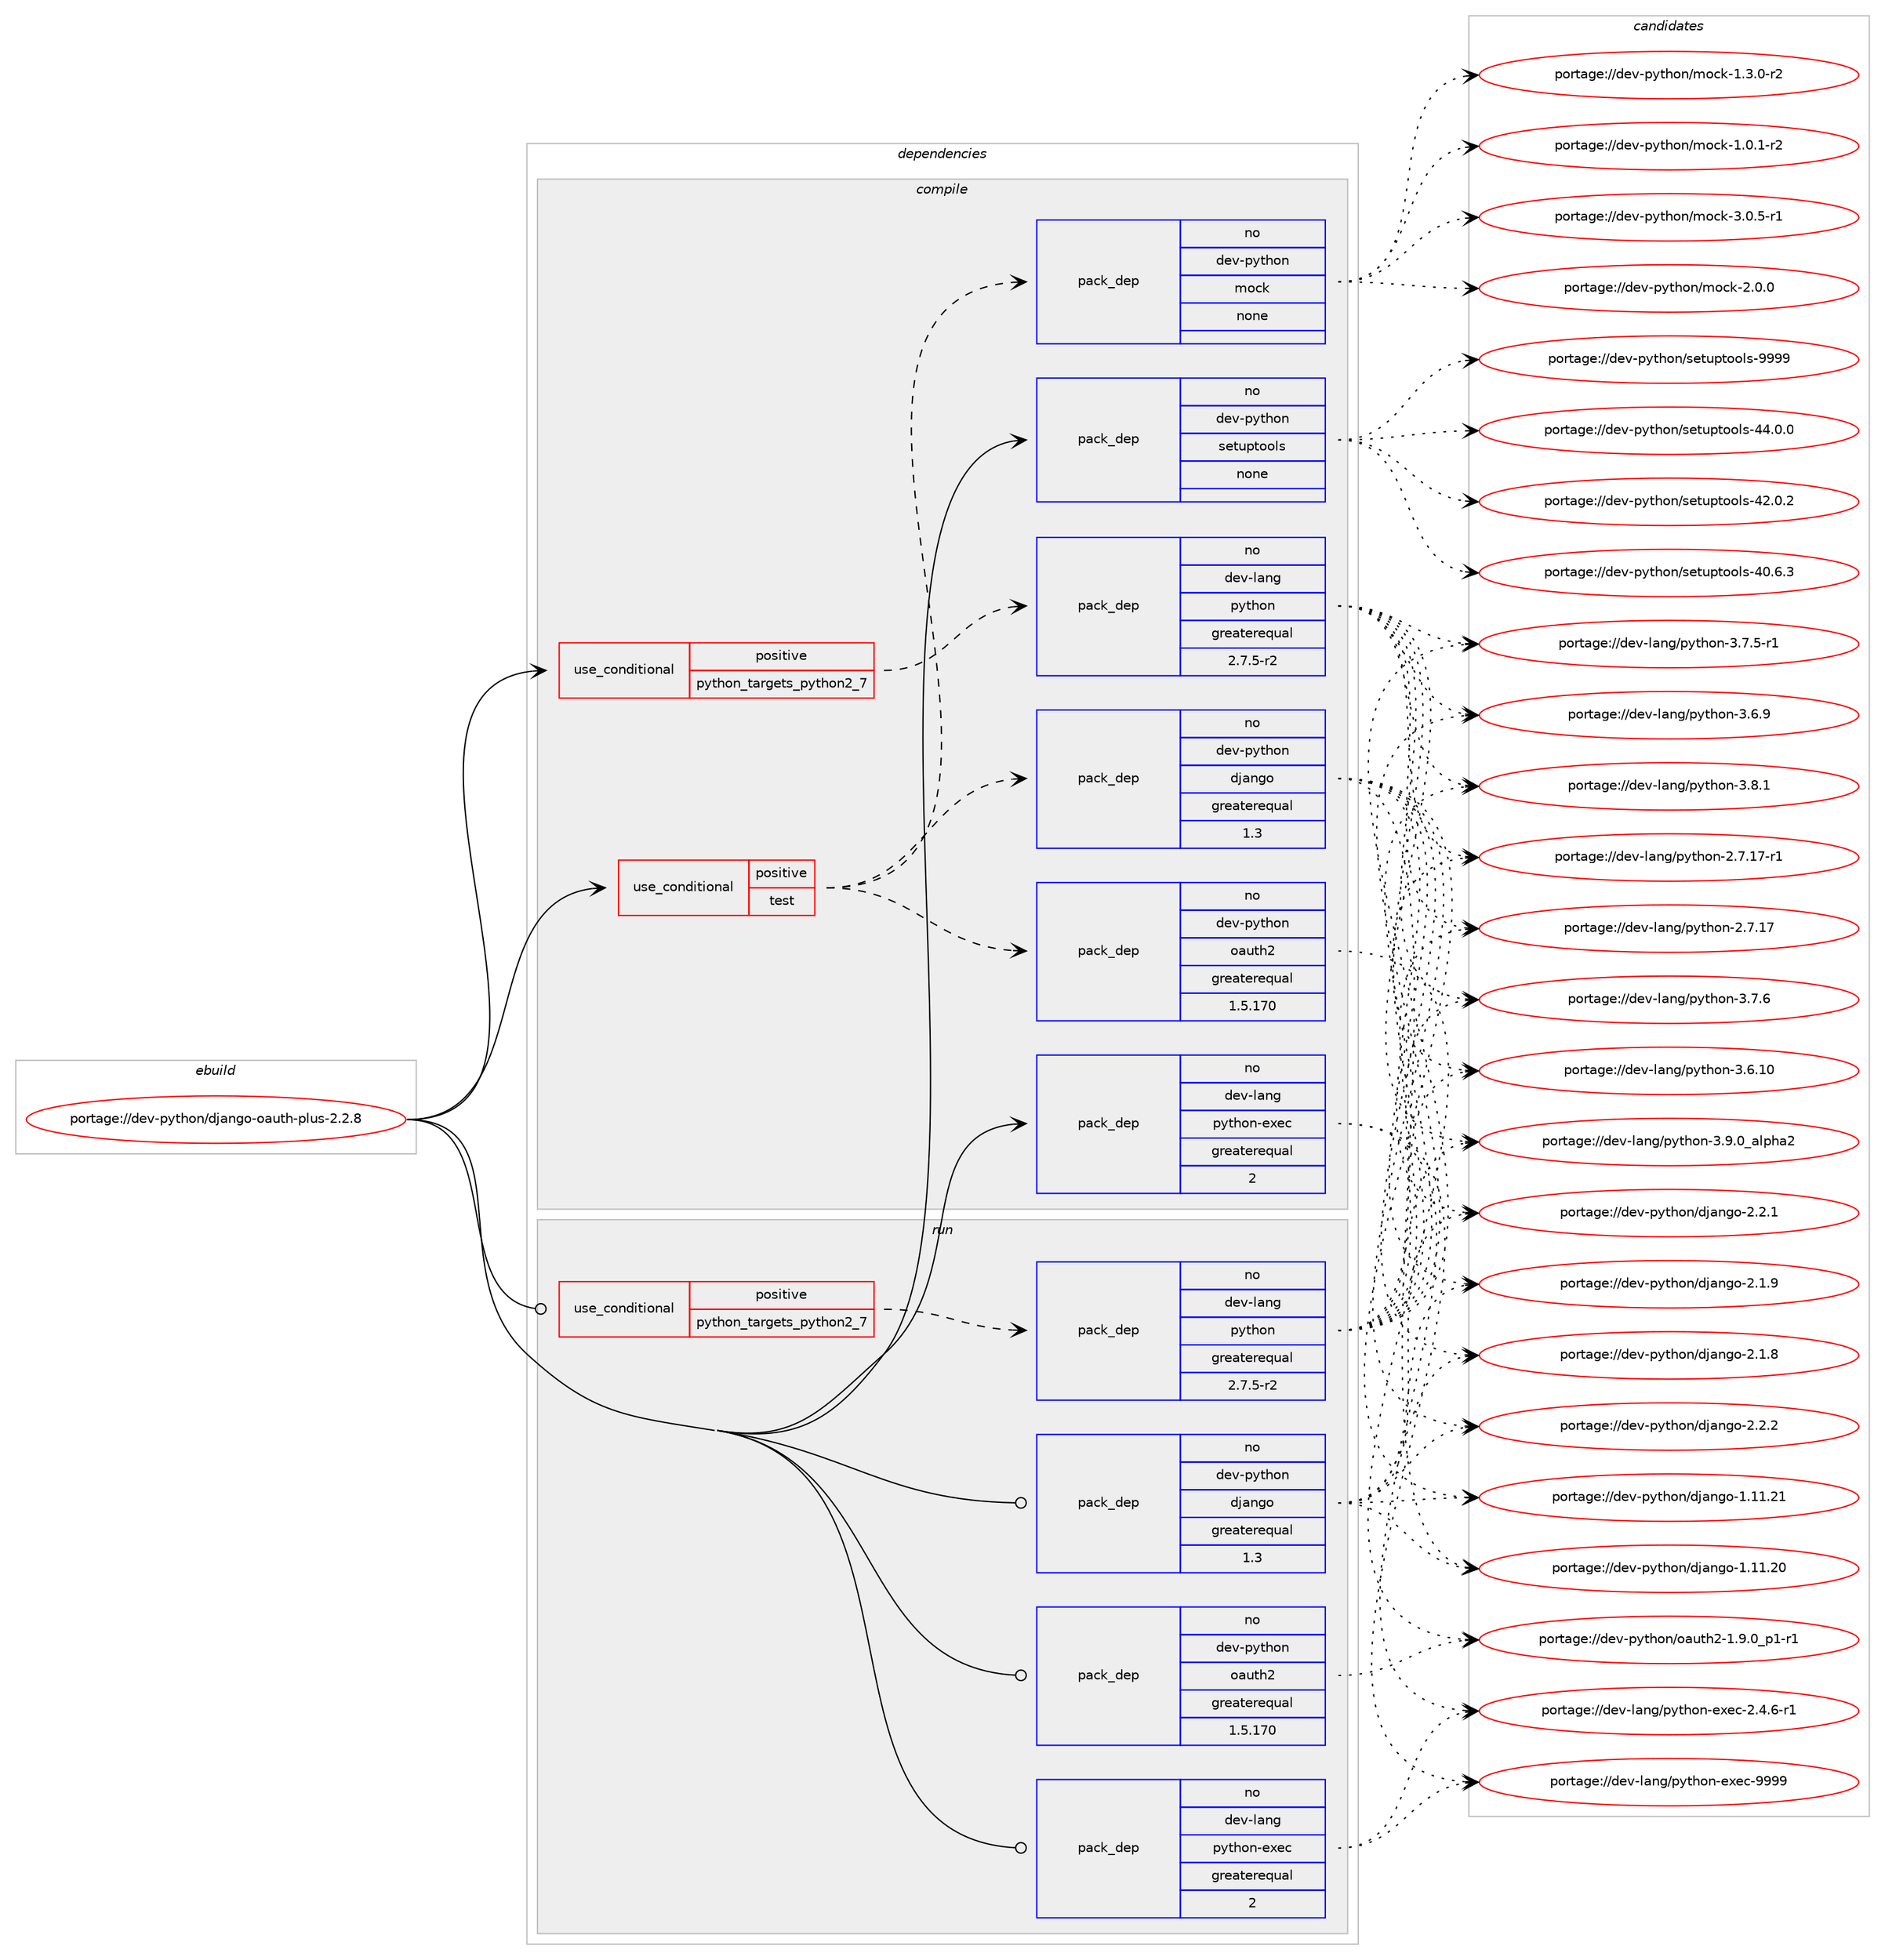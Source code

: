 digraph prolog {

# *************
# Graph options
# *************

newrank=true;
concentrate=true;
compound=true;
graph [rankdir=LR,fontname=Helvetica,fontsize=10,ranksep=1.5];#, ranksep=2.5, nodesep=0.2];
edge  [arrowhead=vee];
node  [fontname=Helvetica,fontsize=10];

# **********
# The ebuild
# **********

subgraph cluster_leftcol {
color=gray;
rank=same;
label=<<i>ebuild</i>>;
id [label="portage://dev-python/django-oauth-plus-2.2.8", color=red, width=4, href="../dev-python/django-oauth-plus-2.2.8.svg"];
}

# ****************
# The dependencies
# ****************

subgraph cluster_midcol {
color=gray;
label=<<i>dependencies</i>>;
subgraph cluster_compile {
fillcolor="#eeeeee";
style=filled;
label=<<i>compile</i>>;
subgraph cond116784 {
dependency463996 [label=<<TABLE BORDER="0" CELLBORDER="1" CELLSPACING="0" CELLPADDING="4"><TR><TD ROWSPAN="3" CELLPADDING="10">use_conditional</TD></TR><TR><TD>positive</TD></TR><TR><TD>python_targets_python2_7</TD></TR></TABLE>>, shape=none, color=red];
subgraph pack342219 {
dependency463997 [label=<<TABLE BORDER="0" CELLBORDER="1" CELLSPACING="0" CELLPADDING="4" WIDTH="220"><TR><TD ROWSPAN="6" CELLPADDING="30">pack_dep</TD></TR><TR><TD WIDTH="110">no</TD></TR><TR><TD>dev-lang</TD></TR><TR><TD>python</TD></TR><TR><TD>greaterequal</TD></TR><TR><TD>2.7.5-r2</TD></TR></TABLE>>, shape=none, color=blue];
}
dependency463996:e -> dependency463997:w [weight=20,style="dashed",arrowhead="vee"];
}
id:e -> dependency463996:w [weight=20,style="solid",arrowhead="vee"];
subgraph cond116785 {
dependency463998 [label=<<TABLE BORDER="0" CELLBORDER="1" CELLSPACING="0" CELLPADDING="4"><TR><TD ROWSPAN="3" CELLPADDING="10">use_conditional</TD></TR><TR><TD>positive</TD></TR><TR><TD>test</TD></TR></TABLE>>, shape=none, color=red];
subgraph pack342220 {
dependency463999 [label=<<TABLE BORDER="0" CELLBORDER="1" CELLSPACING="0" CELLPADDING="4" WIDTH="220"><TR><TD ROWSPAN="6" CELLPADDING="30">pack_dep</TD></TR><TR><TD WIDTH="110">no</TD></TR><TR><TD>dev-python</TD></TR><TR><TD>django</TD></TR><TR><TD>greaterequal</TD></TR><TR><TD>1.3</TD></TR></TABLE>>, shape=none, color=blue];
}
dependency463998:e -> dependency463999:w [weight=20,style="dashed",arrowhead="vee"];
subgraph pack342221 {
dependency464000 [label=<<TABLE BORDER="0" CELLBORDER="1" CELLSPACING="0" CELLPADDING="4" WIDTH="220"><TR><TD ROWSPAN="6" CELLPADDING="30">pack_dep</TD></TR><TR><TD WIDTH="110">no</TD></TR><TR><TD>dev-python</TD></TR><TR><TD>oauth2</TD></TR><TR><TD>greaterequal</TD></TR><TR><TD>1.5.170</TD></TR></TABLE>>, shape=none, color=blue];
}
dependency463998:e -> dependency464000:w [weight=20,style="dashed",arrowhead="vee"];
subgraph pack342222 {
dependency464001 [label=<<TABLE BORDER="0" CELLBORDER="1" CELLSPACING="0" CELLPADDING="4" WIDTH="220"><TR><TD ROWSPAN="6" CELLPADDING="30">pack_dep</TD></TR><TR><TD WIDTH="110">no</TD></TR><TR><TD>dev-python</TD></TR><TR><TD>mock</TD></TR><TR><TD>none</TD></TR><TR><TD></TD></TR></TABLE>>, shape=none, color=blue];
}
dependency463998:e -> dependency464001:w [weight=20,style="dashed",arrowhead="vee"];
}
id:e -> dependency463998:w [weight=20,style="solid",arrowhead="vee"];
subgraph pack342223 {
dependency464002 [label=<<TABLE BORDER="0" CELLBORDER="1" CELLSPACING="0" CELLPADDING="4" WIDTH="220"><TR><TD ROWSPAN="6" CELLPADDING="30">pack_dep</TD></TR><TR><TD WIDTH="110">no</TD></TR><TR><TD>dev-lang</TD></TR><TR><TD>python-exec</TD></TR><TR><TD>greaterequal</TD></TR><TR><TD>2</TD></TR></TABLE>>, shape=none, color=blue];
}
id:e -> dependency464002:w [weight=20,style="solid",arrowhead="vee"];
subgraph pack342224 {
dependency464003 [label=<<TABLE BORDER="0" CELLBORDER="1" CELLSPACING="0" CELLPADDING="4" WIDTH="220"><TR><TD ROWSPAN="6" CELLPADDING="30">pack_dep</TD></TR><TR><TD WIDTH="110">no</TD></TR><TR><TD>dev-python</TD></TR><TR><TD>setuptools</TD></TR><TR><TD>none</TD></TR><TR><TD></TD></TR></TABLE>>, shape=none, color=blue];
}
id:e -> dependency464003:w [weight=20,style="solid",arrowhead="vee"];
}
subgraph cluster_compileandrun {
fillcolor="#eeeeee";
style=filled;
label=<<i>compile and run</i>>;
}
subgraph cluster_run {
fillcolor="#eeeeee";
style=filled;
label=<<i>run</i>>;
subgraph cond116786 {
dependency464004 [label=<<TABLE BORDER="0" CELLBORDER="1" CELLSPACING="0" CELLPADDING="4"><TR><TD ROWSPAN="3" CELLPADDING="10">use_conditional</TD></TR><TR><TD>positive</TD></TR><TR><TD>python_targets_python2_7</TD></TR></TABLE>>, shape=none, color=red];
subgraph pack342225 {
dependency464005 [label=<<TABLE BORDER="0" CELLBORDER="1" CELLSPACING="0" CELLPADDING="4" WIDTH="220"><TR><TD ROWSPAN="6" CELLPADDING="30">pack_dep</TD></TR><TR><TD WIDTH="110">no</TD></TR><TR><TD>dev-lang</TD></TR><TR><TD>python</TD></TR><TR><TD>greaterequal</TD></TR><TR><TD>2.7.5-r2</TD></TR></TABLE>>, shape=none, color=blue];
}
dependency464004:e -> dependency464005:w [weight=20,style="dashed",arrowhead="vee"];
}
id:e -> dependency464004:w [weight=20,style="solid",arrowhead="odot"];
subgraph pack342226 {
dependency464006 [label=<<TABLE BORDER="0" CELLBORDER="1" CELLSPACING="0" CELLPADDING="4" WIDTH="220"><TR><TD ROWSPAN="6" CELLPADDING="30">pack_dep</TD></TR><TR><TD WIDTH="110">no</TD></TR><TR><TD>dev-lang</TD></TR><TR><TD>python-exec</TD></TR><TR><TD>greaterequal</TD></TR><TR><TD>2</TD></TR></TABLE>>, shape=none, color=blue];
}
id:e -> dependency464006:w [weight=20,style="solid",arrowhead="odot"];
subgraph pack342227 {
dependency464007 [label=<<TABLE BORDER="0" CELLBORDER="1" CELLSPACING="0" CELLPADDING="4" WIDTH="220"><TR><TD ROWSPAN="6" CELLPADDING="30">pack_dep</TD></TR><TR><TD WIDTH="110">no</TD></TR><TR><TD>dev-python</TD></TR><TR><TD>django</TD></TR><TR><TD>greaterequal</TD></TR><TR><TD>1.3</TD></TR></TABLE>>, shape=none, color=blue];
}
id:e -> dependency464007:w [weight=20,style="solid",arrowhead="odot"];
subgraph pack342228 {
dependency464008 [label=<<TABLE BORDER="0" CELLBORDER="1" CELLSPACING="0" CELLPADDING="4" WIDTH="220"><TR><TD ROWSPAN="6" CELLPADDING="30">pack_dep</TD></TR><TR><TD WIDTH="110">no</TD></TR><TR><TD>dev-python</TD></TR><TR><TD>oauth2</TD></TR><TR><TD>greaterequal</TD></TR><TR><TD>1.5.170</TD></TR></TABLE>>, shape=none, color=blue];
}
id:e -> dependency464008:w [weight=20,style="solid",arrowhead="odot"];
}
}

# **************
# The candidates
# **************

subgraph cluster_choices {
rank=same;
color=gray;
label=<<i>candidates</i>>;

subgraph choice342219 {
color=black;
nodesep=1;
choice10010111845108971101034711212111610411111045514657464895971081121049750 [label="portage://dev-lang/python-3.9.0_alpha2", color=red, width=4,href="../dev-lang/python-3.9.0_alpha2.svg"];
choice100101118451089711010347112121116104111110455146564649 [label="portage://dev-lang/python-3.8.1", color=red, width=4,href="../dev-lang/python-3.8.1.svg"];
choice100101118451089711010347112121116104111110455146554654 [label="portage://dev-lang/python-3.7.6", color=red, width=4,href="../dev-lang/python-3.7.6.svg"];
choice1001011184510897110103471121211161041111104551465546534511449 [label="portage://dev-lang/python-3.7.5-r1", color=red, width=4,href="../dev-lang/python-3.7.5-r1.svg"];
choice100101118451089711010347112121116104111110455146544657 [label="portage://dev-lang/python-3.6.9", color=red, width=4,href="../dev-lang/python-3.6.9.svg"];
choice10010111845108971101034711212111610411111045514654464948 [label="portage://dev-lang/python-3.6.10", color=red, width=4,href="../dev-lang/python-3.6.10.svg"];
choice100101118451089711010347112121116104111110455046554649554511449 [label="portage://dev-lang/python-2.7.17-r1", color=red, width=4,href="../dev-lang/python-2.7.17-r1.svg"];
choice10010111845108971101034711212111610411111045504655464955 [label="portage://dev-lang/python-2.7.17", color=red, width=4,href="../dev-lang/python-2.7.17.svg"];
dependency463997:e -> choice10010111845108971101034711212111610411111045514657464895971081121049750:w [style=dotted,weight="100"];
dependency463997:e -> choice100101118451089711010347112121116104111110455146564649:w [style=dotted,weight="100"];
dependency463997:e -> choice100101118451089711010347112121116104111110455146554654:w [style=dotted,weight="100"];
dependency463997:e -> choice1001011184510897110103471121211161041111104551465546534511449:w [style=dotted,weight="100"];
dependency463997:e -> choice100101118451089711010347112121116104111110455146544657:w [style=dotted,weight="100"];
dependency463997:e -> choice10010111845108971101034711212111610411111045514654464948:w [style=dotted,weight="100"];
dependency463997:e -> choice100101118451089711010347112121116104111110455046554649554511449:w [style=dotted,weight="100"];
dependency463997:e -> choice10010111845108971101034711212111610411111045504655464955:w [style=dotted,weight="100"];
}
subgraph choice342220 {
color=black;
nodesep=1;
choice100101118451121211161041111104710010697110103111455046504650 [label="portage://dev-python/django-2.2.2", color=red, width=4,href="../dev-python/django-2.2.2.svg"];
choice100101118451121211161041111104710010697110103111455046504649 [label="portage://dev-python/django-2.2.1", color=red, width=4,href="../dev-python/django-2.2.1.svg"];
choice100101118451121211161041111104710010697110103111455046494657 [label="portage://dev-python/django-2.1.9", color=red, width=4,href="../dev-python/django-2.1.9.svg"];
choice100101118451121211161041111104710010697110103111455046494656 [label="portage://dev-python/django-2.1.8", color=red, width=4,href="../dev-python/django-2.1.8.svg"];
choice1001011184511212111610411111047100106971101031114549464949465049 [label="portage://dev-python/django-1.11.21", color=red, width=4,href="../dev-python/django-1.11.21.svg"];
choice1001011184511212111610411111047100106971101031114549464949465048 [label="portage://dev-python/django-1.11.20", color=red, width=4,href="../dev-python/django-1.11.20.svg"];
dependency463999:e -> choice100101118451121211161041111104710010697110103111455046504650:w [style=dotted,weight="100"];
dependency463999:e -> choice100101118451121211161041111104710010697110103111455046504649:w [style=dotted,weight="100"];
dependency463999:e -> choice100101118451121211161041111104710010697110103111455046494657:w [style=dotted,weight="100"];
dependency463999:e -> choice100101118451121211161041111104710010697110103111455046494656:w [style=dotted,weight="100"];
dependency463999:e -> choice1001011184511212111610411111047100106971101031114549464949465049:w [style=dotted,weight="100"];
dependency463999:e -> choice1001011184511212111610411111047100106971101031114549464949465048:w [style=dotted,weight="100"];
}
subgraph choice342221 {
color=black;
nodesep=1;
choice1001011184511212111610411111047111971171161045045494657464895112494511449 [label="portage://dev-python/oauth2-1.9.0_p1-r1", color=red, width=4,href="../dev-python/oauth2-1.9.0_p1-r1.svg"];
dependency464000:e -> choice1001011184511212111610411111047111971171161045045494657464895112494511449:w [style=dotted,weight="100"];
}
subgraph choice342222 {
color=black;
nodesep=1;
choice1001011184511212111610411111047109111991074551464846534511449 [label="portage://dev-python/mock-3.0.5-r1", color=red, width=4,href="../dev-python/mock-3.0.5-r1.svg"];
choice100101118451121211161041111104710911199107455046484648 [label="portage://dev-python/mock-2.0.0", color=red, width=4,href="../dev-python/mock-2.0.0.svg"];
choice1001011184511212111610411111047109111991074549465146484511450 [label="portage://dev-python/mock-1.3.0-r2", color=red, width=4,href="../dev-python/mock-1.3.0-r2.svg"];
choice1001011184511212111610411111047109111991074549464846494511450 [label="portage://dev-python/mock-1.0.1-r2", color=red, width=4,href="../dev-python/mock-1.0.1-r2.svg"];
dependency464001:e -> choice1001011184511212111610411111047109111991074551464846534511449:w [style=dotted,weight="100"];
dependency464001:e -> choice100101118451121211161041111104710911199107455046484648:w [style=dotted,weight="100"];
dependency464001:e -> choice1001011184511212111610411111047109111991074549465146484511450:w [style=dotted,weight="100"];
dependency464001:e -> choice1001011184511212111610411111047109111991074549464846494511450:w [style=dotted,weight="100"];
}
subgraph choice342223 {
color=black;
nodesep=1;
choice10010111845108971101034711212111610411111045101120101994557575757 [label="portage://dev-lang/python-exec-9999", color=red, width=4,href="../dev-lang/python-exec-9999.svg"];
choice10010111845108971101034711212111610411111045101120101994550465246544511449 [label="portage://dev-lang/python-exec-2.4.6-r1", color=red, width=4,href="../dev-lang/python-exec-2.4.6-r1.svg"];
dependency464002:e -> choice10010111845108971101034711212111610411111045101120101994557575757:w [style=dotted,weight="100"];
dependency464002:e -> choice10010111845108971101034711212111610411111045101120101994550465246544511449:w [style=dotted,weight="100"];
}
subgraph choice342224 {
color=black;
nodesep=1;
choice10010111845112121116104111110471151011161171121161111111081154557575757 [label="portage://dev-python/setuptools-9999", color=red, width=4,href="../dev-python/setuptools-9999.svg"];
choice100101118451121211161041111104711510111611711211611111110811545525246484648 [label="portage://dev-python/setuptools-44.0.0", color=red, width=4,href="../dev-python/setuptools-44.0.0.svg"];
choice100101118451121211161041111104711510111611711211611111110811545525046484650 [label="portage://dev-python/setuptools-42.0.2", color=red, width=4,href="../dev-python/setuptools-42.0.2.svg"];
choice100101118451121211161041111104711510111611711211611111110811545524846544651 [label="portage://dev-python/setuptools-40.6.3", color=red, width=4,href="../dev-python/setuptools-40.6.3.svg"];
dependency464003:e -> choice10010111845112121116104111110471151011161171121161111111081154557575757:w [style=dotted,weight="100"];
dependency464003:e -> choice100101118451121211161041111104711510111611711211611111110811545525246484648:w [style=dotted,weight="100"];
dependency464003:e -> choice100101118451121211161041111104711510111611711211611111110811545525046484650:w [style=dotted,weight="100"];
dependency464003:e -> choice100101118451121211161041111104711510111611711211611111110811545524846544651:w [style=dotted,weight="100"];
}
subgraph choice342225 {
color=black;
nodesep=1;
choice10010111845108971101034711212111610411111045514657464895971081121049750 [label="portage://dev-lang/python-3.9.0_alpha2", color=red, width=4,href="../dev-lang/python-3.9.0_alpha2.svg"];
choice100101118451089711010347112121116104111110455146564649 [label="portage://dev-lang/python-3.8.1", color=red, width=4,href="../dev-lang/python-3.8.1.svg"];
choice100101118451089711010347112121116104111110455146554654 [label="portage://dev-lang/python-3.7.6", color=red, width=4,href="../dev-lang/python-3.7.6.svg"];
choice1001011184510897110103471121211161041111104551465546534511449 [label="portage://dev-lang/python-3.7.5-r1", color=red, width=4,href="../dev-lang/python-3.7.5-r1.svg"];
choice100101118451089711010347112121116104111110455146544657 [label="portage://dev-lang/python-3.6.9", color=red, width=4,href="../dev-lang/python-3.6.9.svg"];
choice10010111845108971101034711212111610411111045514654464948 [label="portage://dev-lang/python-3.6.10", color=red, width=4,href="../dev-lang/python-3.6.10.svg"];
choice100101118451089711010347112121116104111110455046554649554511449 [label="portage://dev-lang/python-2.7.17-r1", color=red, width=4,href="../dev-lang/python-2.7.17-r1.svg"];
choice10010111845108971101034711212111610411111045504655464955 [label="portage://dev-lang/python-2.7.17", color=red, width=4,href="../dev-lang/python-2.7.17.svg"];
dependency464005:e -> choice10010111845108971101034711212111610411111045514657464895971081121049750:w [style=dotted,weight="100"];
dependency464005:e -> choice100101118451089711010347112121116104111110455146564649:w [style=dotted,weight="100"];
dependency464005:e -> choice100101118451089711010347112121116104111110455146554654:w [style=dotted,weight="100"];
dependency464005:e -> choice1001011184510897110103471121211161041111104551465546534511449:w [style=dotted,weight="100"];
dependency464005:e -> choice100101118451089711010347112121116104111110455146544657:w [style=dotted,weight="100"];
dependency464005:e -> choice10010111845108971101034711212111610411111045514654464948:w [style=dotted,weight="100"];
dependency464005:e -> choice100101118451089711010347112121116104111110455046554649554511449:w [style=dotted,weight="100"];
dependency464005:e -> choice10010111845108971101034711212111610411111045504655464955:w [style=dotted,weight="100"];
}
subgraph choice342226 {
color=black;
nodesep=1;
choice10010111845108971101034711212111610411111045101120101994557575757 [label="portage://dev-lang/python-exec-9999", color=red, width=4,href="../dev-lang/python-exec-9999.svg"];
choice10010111845108971101034711212111610411111045101120101994550465246544511449 [label="portage://dev-lang/python-exec-2.4.6-r1", color=red, width=4,href="../dev-lang/python-exec-2.4.6-r1.svg"];
dependency464006:e -> choice10010111845108971101034711212111610411111045101120101994557575757:w [style=dotted,weight="100"];
dependency464006:e -> choice10010111845108971101034711212111610411111045101120101994550465246544511449:w [style=dotted,weight="100"];
}
subgraph choice342227 {
color=black;
nodesep=1;
choice100101118451121211161041111104710010697110103111455046504650 [label="portage://dev-python/django-2.2.2", color=red, width=4,href="../dev-python/django-2.2.2.svg"];
choice100101118451121211161041111104710010697110103111455046504649 [label="portage://dev-python/django-2.2.1", color=red, width=4,href="../dev-python/django-2.2.1.svg"];
choice100101118451121211161041111104710010697110103111455046494657 [label="portage://dev-python/django-2.1.9", color=red, width=4,href="../dev-python/django-2.1.9.svg"];
choice100101118451121211161041111104710010697110103111455046494656 [label="portage://dev-python/django-2.1.8", color=red, width=4,href="../dev-python/django-2.1.8.svg"];
choice1001011184511212111610411111047100106971101031114549464949465049 [label="portage://dev-python/django-1.11.21", color=red, width=4,href="../dev-python/django-1.11.21.svg"];
choice1001011184511212111610411111047100106971101031114549464949465048 [label="portage://dev-python/django-1.11.20", color=red, width=4,href="../dev-python/django-1.11.20.svg"];
dependency464007:e -> choice100101118451121211161041111104710010697110103111455046504650:w [style=dotted,weight="100"];
dependency464007:e -> choice100101118451121211161041111104710010697110103111455046504649:w [style=dotted,weight="100"];
dependency464007:e -> choice100101118451121211161041111104710010697110103111455046494657:w [style=dotted,weight="100"];
dependency464007:e -> choice100101118451121211161041111104710010697110103111455046494656:w [style=dotted,weight="100"];
dependency464007:e -> choice1001011184511212111610411111047100106971101031114549464949465049:w [style=dotted,weight="100"];
dependency464007:e -> choice1001011184511212111610411111047100106971101031114549464949465048:w [style=dotted,weight="100"];
}
subgraph choice342228 {
color=black;
nodesep=1;
choice1001011184511212111610411111047111971171161045045494657464895112494511449 [label="portage://dev-python/oauth2-1.9.0_p1-r1", color=red, width=4,href="../dev-python/oauth2-1.9.0_p1-r1.svg"];
dependency464008:e -> choice1001011184511212111610411111047111971171161045045494657464895112494511449:w [style=dotted,weight="100"];
}
}

}
